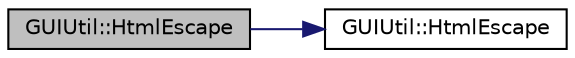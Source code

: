 digraph "GUIUtil::HtmlEscape"
{
  edge [fontname="Helvetica",fontsize="10",labelfontname="Helvetica",labelfontsize="10"];
  node [fontname="Helvetica",fontsize="10",shape=record];
  rankdir="LR";
  Node195 [label="GUIUtil::HtmlEscape",height=0.2,width=0.4,color="black", fillcolor="grey75", style="filled", fontcolor="black"];
  Node195 -> Node196 [color="midnightblue",fontsize="10",style="solid",fontname="Helvetica"];
  Node196 [label="GUIUtil::HtmlEscape",height=0.2,width=0.4,color="black", fillcolor="white", style="filled",URL="$namespace_g_u_i_util.html#a2d4b7f2c11ebc4b97af10bc20d19b1b2"];
}
